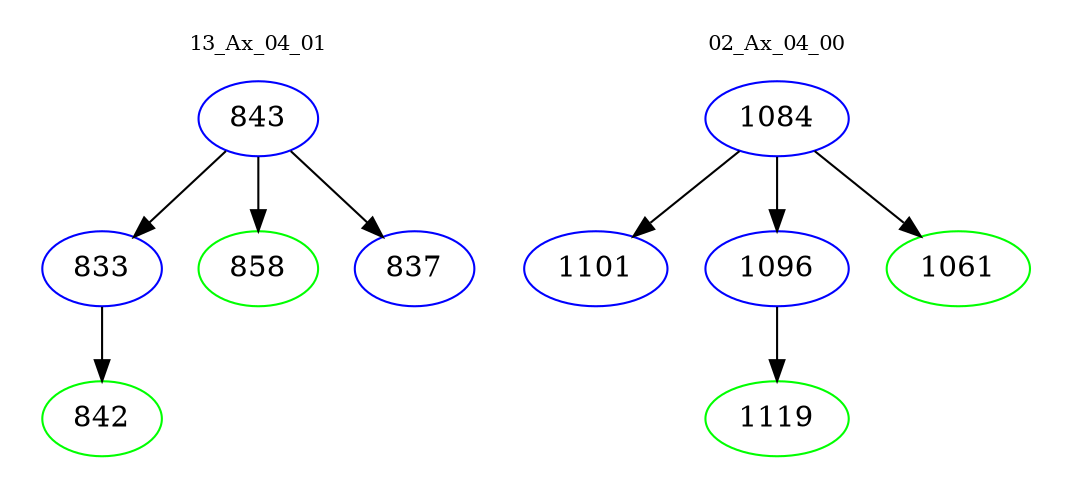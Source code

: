 digraph{
subgraph cluster_0 {
color = white
label = "13_Ax_04_01";
fontsize=10;
T0_843 [label="843", color="blue"]
T0_843 -> T0_833 [color="black"]
T0_833 [label="833", color="blue"]
T0_833 -> T0_842 [color="black"]
T0_842 [label="842", color="green"]
T0_843 -> T0_858 [color="black"]
T0_858 [label="858", color="green"]
T0_843 -> T0_837 [color="black"]
T0_837 [label="837", color="blue"]
}
subgraph cluster_1 {
color = white
label = "02_Ax_04_00";
fontsize=10;
T1_1084 [label="1084", color="blue"]
T1_1084 -> T1_1101 [color="black"]
T1_1101 [label="1101", color="blue"]
T1_1084 -> T1_1096 [color="black"]
T1_1096 [label="1096", color="blue"]
T1_1096 -> T1_1119 [color="black"]
T1_1119 [label="1119", color="green"]
T1_1084 -> T1_1061 [color="black"]
T1_1061 [label="1061", color="green"]
}
}
